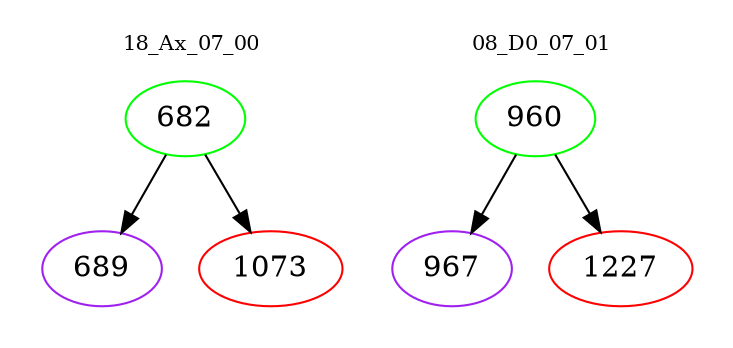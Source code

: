 digraph{
subgraph cluster_0 {
color = white
label = "18_Ax_07_00";
fontsize=10;
T0_682 [label="682", color="green"]
T0_682 -> T0_689 [color="black"]
T0_689 [label="689", color="purple"]
T0_682 -> T0_1073 [color="black"]
T0_1073 [label="1073", color="red"]
}
subgraph cluster_1 {
color = white
label = "08_D0_07_01";
fontsize=10;
T1_960 [label="960", color="green"]
T1_960 -> T1_967 [color="black"]
T1_967 [label="967", color="purple"]
T1_960 -> T1_1227 [color="black"]
T1_1227 [label="1227", color="red"]
}
}
